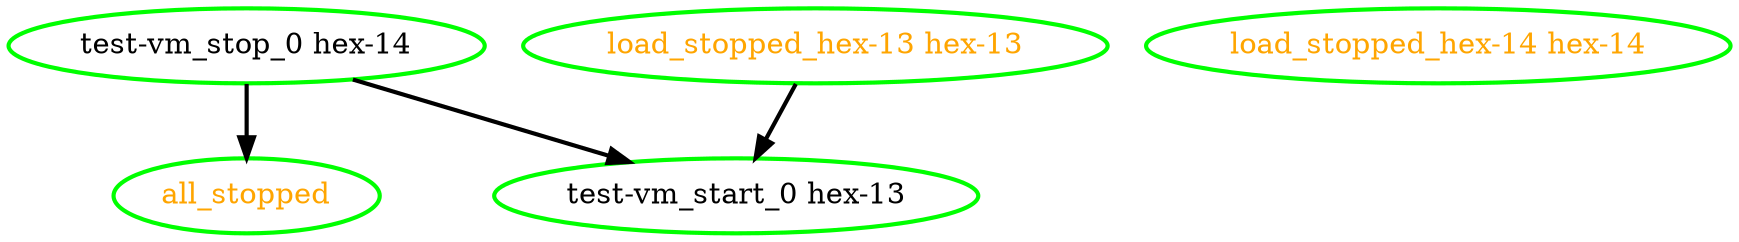 digraph "g" {
"all_stopped" [ style=bold color="green" fontcolor="orange"  ]
"load_stopped_hex-13 hex-13" -> "test-vm_start_0 hex-13" [ style = bold]
"load_stopped_hex-13 hex-13" [ style=bold color="green" fontcolor="orange"  ]
"load_stopped_hex-14 hex-14" [ style=bold color="green" fontcolor="orange"  ]
"test-vm_start_0 hex-13" [ style=bold color="green" fontcolor="black"  ]
"test-vm_stop_0 hex-14" -> "all_stopped" [ style = bold]
"test-vm_stop_0 hex-14" -> "test-vm_start_0 hex-13" [ style = bold]
"test-vm_stop_0 hex-14" [ style=bold color="green" fontcolor="black"  ]
}
